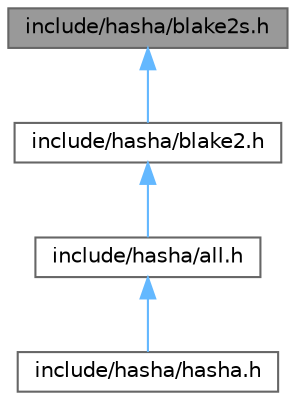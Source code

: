 digraph "include/hasha/blake2s.h"
{
 // LATEX_PDF_SIZE
  bgcolor="transparent";
  edge [fontname=Helvetica,fontsize=10,labelfontname=Helvetica,labelfontsize=10];
  node [fontname=Helvetica,fontsize=10,shape=box,height=0.2,width=0.4];
  Node1 [id="Node000001",label="include/hasha/blake2s.h",height=0.2,width=0.4,color="gray40", fillcolor="grey60", style="filled", fontcolor="black",tooltip="Header file for the BLAKE2s hashing algorithm."];
  Node1 -> Node2 [id="edge1_Node000001_Node000002",dir="back",color="steelblue1",style="solid",tooltip=" "];
  Node2 [id="Node000002",label="include/hasha/blake2.h",height=0.2,width=0.4,color="grey40", fillcolor="white", style="filled",URL="$dd/d41/blake2_8h.html",tooltip=" "];
  Node2 -> Node3 [id="edge2_Node000002_Node000003",dir="back",color="steelblue1",style="solid",tooltip=" "];
  Node3 [id="Node000003",label="include/hasha/all.h",height=0.2,width=0.4,color="grey40", fillcolor="white", style="filled",URL="$da/d0d/all_8h.html",tooltip=" "];
  Node3 -> Node4 [id="edge3_Node000003_Node000004",dir="back",color="steelblue1",style="solid",tooltip=" "];
  Node4 [id="Node000004",label="include/hasha/hasha.h",height=0.2,width=0.4,color="grey40", fillcolor="white", style="filled",URL="$d3/df9/hasha_8h.html",tooltip=" "];
}
